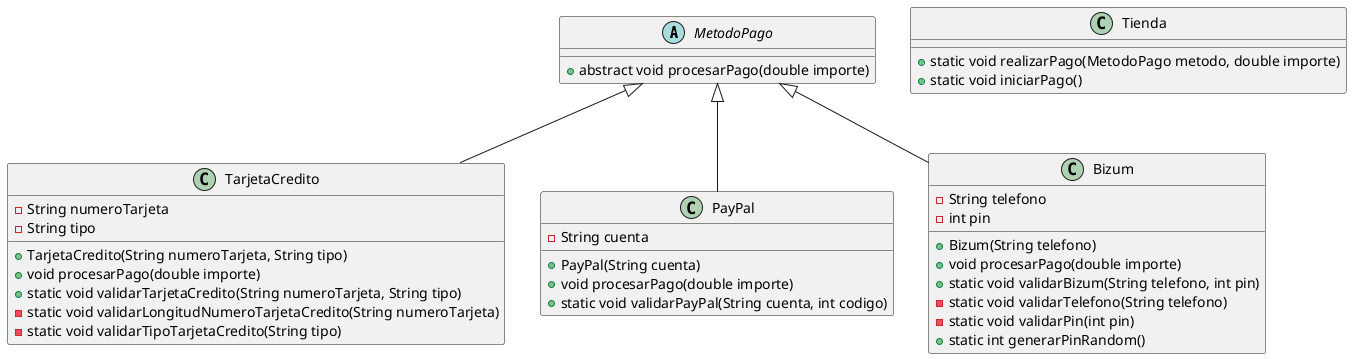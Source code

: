 @startuml
abstract class MetodoPago {
    +abstract void procesarPago(double importe)
}

class TarjetaCredito {
    -String numeroTarjeta
    -String tipo
    +TarjetaCredito(String numeroTarjeta, String tipo)
    +void procesarPago(double importe)
    +static void validarTarjetaCredito(String numeroTarjeta, String tipo)
    -static void validarLongitudNumeroTarjetaCredito(String numeroTarjeta)
    -static void validarTipoTarjetaCredito(String tipo)
}

class PayPal {
    -String cuenta
    +PayPal(String cuenta)
    +void procesarPago(double importe)
    +static void validarPayPal(String cuenta, int codigo)
}

class Bizum {
    -String telefono
    -int pin
    +Bizum(String telefono)
    +void procesarPago(double importe)
    +static void validarBizum(String telefono, int pin)
    -static void validarTelefono(String telefono)
    -static void validarPin(int pin)
    +static int generarPinRandom()
}

class Tienda {
    +static void realizarPago(MetodoPago metodo, double importe)
    +static void iniciarPago()
}

MetodoPago <|-- TarjetaCredito
MetodoPago <|-- PayPal
MetodoPago <|-- Bizum
@enduml